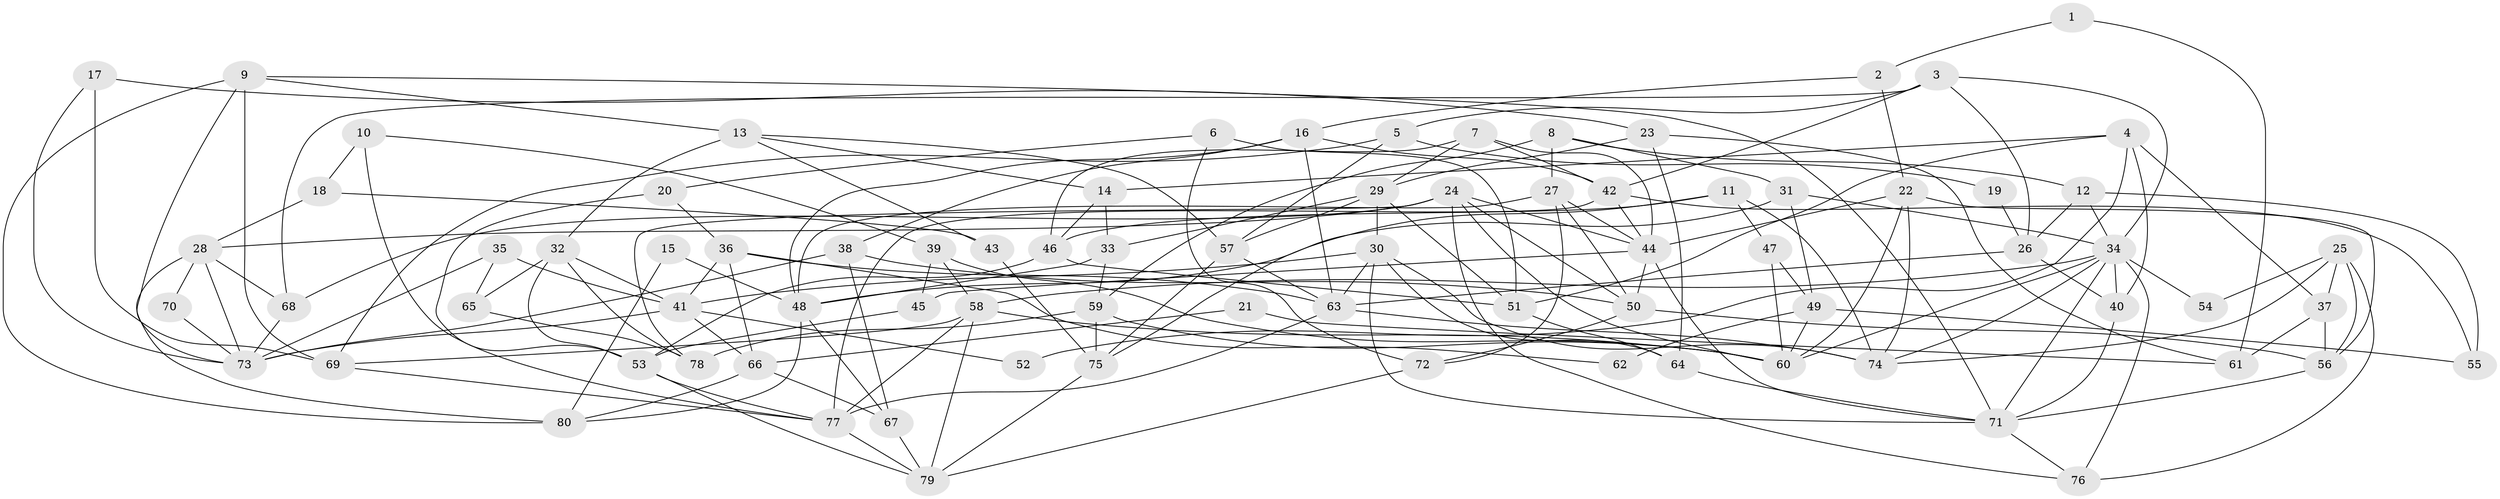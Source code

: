 // original degree distribution, {2: 0.13157894736842105, 3: 0.2543859649122807, 7: 0.05263157894736842, 4: 0.2631578947368421, 5: 0.23684210526315788, 6: 0.06140350877192982}
// Generated by graph-tools (version 1.1) at 2025/37/03/04/25 23:37:04]
// undirected, 80 vertices, 184 edges
graph export_dot {
  node [color=gray90,style=filled];
  1;
  2;
  3;
  4;
  5;
  6;
  7;
  8;
  9;
  10;
  11;
  12;
  13;
  14;
  15;
  16;
  17;
  18;
  19;
  20;
  21;
  22;
  23;
  24;
  25;
  26;
  27;
  28;
  29;
  30;
  31;
  32;
  33;
  34;
  35;
  36;
  37;
  38;
  39;
  40;
  41;
  42;
  43;
  44;
  45;
  46;
  47;
  48;
  49;
  50;
  51;
  52;
  53;
  54;
  55;
  56;
  57;
  58;
  59;
  60;
  61;
  62;
  63;
  64;
  65;
  66;
  67;
  68;
  69;
  70;
  71;
  72;
  73;
  74;
  75;
  76;
  77;
  78;
  79;
  80;
  1 -- 2 [weight=1.0];
  1 -- 61 [weight=1.0];
  2 -- 16 [weight=1.0];
  2 -- 22 [weight=1.0];
  3 -- 5 [weight=1.0];
  3 -- 26 [weight=1.0];
  3 -- 34 [weight=1.0];
  3 -- 42 [weight=1.0];
  3 -- 68 [weight=1.0];
  4 -- 14 [weight=1.0];
  4 -- 37 [weight=1.0];
  4 -- 40 [weight=1.0];
  4 -- 51 [weight=1.0];
  4 -- 52 [weight=1.0];
  5 -- 19 [weight=1.0];
  5 -- 57 [weight=1.0];
  5 -- 69 [weight=1.0];
  6 -- 20 [weight=1.0];
  6 -- 51 [weight=1.0];
  6 -- 72 [weight=1.0];
  7 -- 29 [weight=1.0];
  7 -- 42 [weight=1.0];
  7 -- 44 [weight=1.0];
  7 -- 46 [weight=1.0];
  8 -- 12 [weight=1.0];
  8 -- 27 [weight=2.0];
  8 -- 31 [weight=1.0];
  8 -- 59 [weight=1.0];
  9 -- 13 [weight=1.0];
  9 -- 69 [weight=1.0];
  9 -- 71 [weight=1.0];
  9 -- 73 [weight=1.0];
  9 -- 80 [weight=1.0];
  10 -- 18 [weight=1.0];
  10 -- 39 [weight=1.0];
  10 -- 77 [weight=1.0];
  11 -- 46 [weight=1.0];
  11 -- 47 [weight=1.0];
  11 -- 74 [weight=1.0];
  11 -- 75 [weight=1.0];
  12 -- 26 [weight=1.0];
  12 -- 34 [weight=1.0];
  12 -- 55 [weight=1.0];
  13 -- 14 [weight=1.0];
  13 -- 32 [weight=1.0];
  13 -- 43 [weight=1.0];
  13 -- 57 [weight=1.0];
  14 -- 33 [weight=1.0];
  14 -- 46 [weight=1.0];
  15 -- 48 [weight=1.0];
  15 -- 80 [weight=1.0];
  16 -- 38 [weight=1.0];
  16 -- 42 [weight=1.0];
  16 -- 48 [weight=1.0];
  16 -- 63 [weight=1.0];
  17 -- 23 [weight=1.0];
  17 -- 69 [weight=1.0];
  17 -- 73 [weight=1.0];
  18 -- 28 [weight=1.0];
  18 -- 43 [weight=1.0];
  19 -- 26 [weight=1.0];
  20 -- 36 [weight=1.0];
  20 -- 53 [weight=1.0];
  21 -- 61 [weight=1.0];
  21 -- 66 [weight=1.0];
  22 -- 44 [weight=1.0];
  22 -- 56 [weight=1.0];
  22 -- 60 [weight=1.0];
  22 -- 74 [weight=1.0];
  23 -- 29 [weight=1.0];
  23 -- 61 [weight=1.0];
  23 -- 64 [weight=1.0];
  24 -- 28 [weight=1.0];
  24 -- 44 [weight=1.0];
  24 -- 50 [weight=1.0];
  24 -- 60 [weight=1.0];
  24 -- 68 [weight=1.0];
  24 -- 76 [weight=1.0];
  24 -- 78 [weight=1.0];
  25 -- 37 [weight=1.0];
  25 -- 54 [weight=1.0];
  25 -- 56 [weight=1.0];
  25 -- 74 [weight=1.0];
  25 -- 76 [weight=1.0];
  26 -- 40 [weight=1.0];
  26 -- 63 [weight=1.0];
  27 -- 44 [weight=1.0];
  27 -- 48 [weight=1.0];
  27 -- 50 [weight=1.0];
  27 -- 72 [weight=1.0];
  28 -- 68 [weight=1.0];
  28 -- 70 [weight=1.0];
  28 -- 73 [weight=1.0];
  28 -- 80 [weight=1.0];
  29 -- 30 [weight=2.0];
  29 -- 33 [weight=1.0];
  29 -- 51 [weight=1.0];
  29 -- 57 [weight=1.0];
  30 -- 41 [weight=2.0];
  30 -- 63 [weight=1.0];
  30 -- 64 [weight=1.0];
  30 -- 71 [weight=1.0];
  30 -- 74 [weight=1.0];
  31 -- 34 [weight=1.0];
  31 -- 48 [weight=1.0];
  31 -- 49 [weight=1.0];
  32 -- 41 [weight=1.0];
  32 -- 53 [weight=1.0];
  32 -- 65 [weight=1.0];
  32 -- 78 [weight=1.0];
  33 -- 48 [weight=2.0];
  33 -- 59 [weight=1.0];
  34 -- 40 [weight=1.0];
  34 -- 54 [weight=1.0];
  34 -- 58 [weight=1.0];
  34 -- 60 [weight=1.0];
  34 -- 71 [weight=1.0];
  34 -- 74 [weight=1.0];
  34 -- 76 [weight=1.0];
  35 -- 41 [weight=1.0];
  35 -- 65 [weight=1.0];
  35 -- 73 [weight=1.0];
  36 -- 41 [weight=1.0];
  36 -- 62 [weight=1.0];
  36 -- 63 [weight=1.0];
  36 -- 66 [weight=1.0];
  37 -- 56 [weight=1.0];
  37 -- 61 [weight=1.0];
  38 -- 50 [weight=1.0];
  38 -- 67 [weight=1.0];
  38 -- 73 [weight=1.0];
  39 -- 45 [weight=1.0];
  39 -- 58 [weight=1.0];
  39 -- 60 [weight=1.0];
  40 -- 71 [weight=1.0];
  41 -- 52 [weight=1.0];
  41 -- 66 [weight=1.0];
  41 -- 73 [weight=1.0];
  42 -- 44 [weight=1.0];
  42 -- 55 [weight=1.0];
  42 -- 77 [weight=1.0];
  43 -- 75 [weight=1.0];
  44 -- 45 [weight=1.0];
  44 -- 50 [weight=1.0];
  44 -- 71 [weight=1.0];
  45 -- 53 [weight=1.0];
  46 -- 51 [weight=2.0];
  46 -- 53 [weight=2.0];
  47 -- 49 [weight=1.0];
  47 -- 60 [weight=1.0];
  48 -- 67 [weight=1.0];
  48 -- 80 [weight=1.0];
  49 -- 55 [weight=1.0];
  49 -- 60 [weight=2.0];
  49 -- 62 [weight=2.0];
  50 -- 56 [weight=1.0];
  50 -- 72 [weight=1.0];
  51 -- 64 [weight=1.0];
  53 -- 77 [weight=1.0];
  53 -- 79 [weight=1.0];
  56 -- 71 [weight=1.0];
  57 -- 63 [weight=1.0];
  57 -- 75 [weight=1.0];
  58 -- 60 [weight=1.0];
  58 -- 69 [weight=1.0];
  58 -- 77 [weight=1.0];
  58 -- 79 [weight=1.0];
  59 -- 60 [weight=1.0];
  59 -- 75 [weight=1.0];
  59 -- 78 [weight=1.0];
  63 -- 74 [weight=1.0];
  63 -- 77 [weight=1.0];
  64 -- 71 [weight=1.0];
  65 -- 78 [weight=1.0];
  66 -- 67 [weight=1.0];
  66 -- 80 [weight=1.0];
  67 -- 79 [weight=1.0];
  68 -- 73 [weight=1.0];
  69 -- 77 [weight=1.0];
  70 -- 73 [weight=1.0];
  71 -- 76 [weight=1.0];
  72 -- 79 [weight=1.0];
  75 -- 79 [weight=1.0];
  77 -- 79 [weight=1.0];
}
